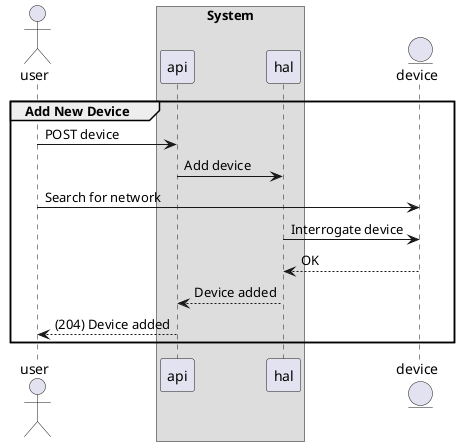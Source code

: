 @startuml System Overview
actor user
box "System"
    participant api
    participant hal
end box
entity device

group Add New Device
    user -> api: POST device
    api -> hal: Add device
    user -> device: Search for network
    hal -> device: Interrogate device
    device --> hal: OK
    hal --> api: Device added
    api --> user: (204) Device added
end

@enduml